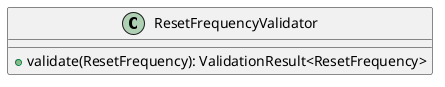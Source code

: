 @startuml

    class ResetFrequencyValidator [[ResetFrequencyValidator.html]] {
        +validate(ResetFrequency): ValidationResult<ResetFrequency>
    }

@enduml
